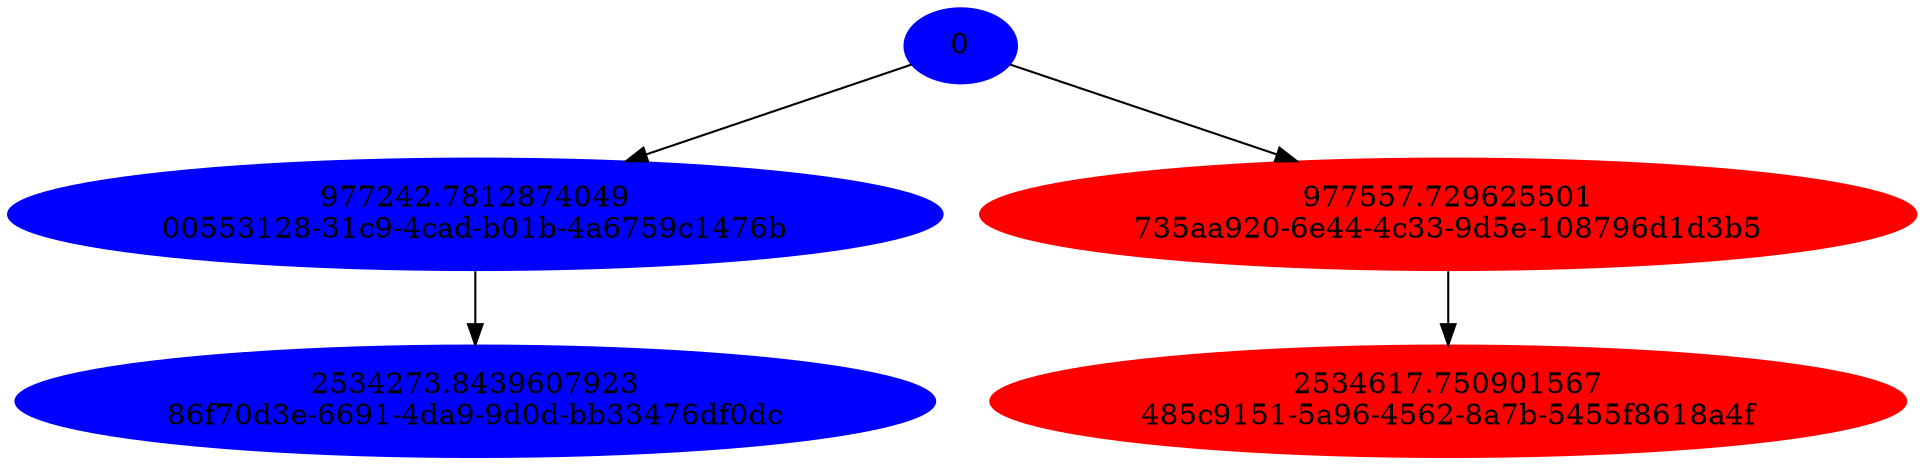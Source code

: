 // Tree
digraph {
	0 [label=0 color=blue style=filled]
	"00553128-31c9-4cad-b01b-4a6759c1476b" [label="977242.7812874049
00553128-31c9-4cad-b01b-4a6759c1476b" color=blue style=filled]
	"735aa920-6e44-4c33-9d5e-108796d1d3b5" [label="977557.729625501
735aa920-6e44-4c33-9d5e-108796d1d3b5" color=red style=filled]
	"86f70d3e-6691-4da9-9d0d-bb33476df0dc" [label="2534273.8439607923
86f70d3e-6691-4da9-9d0d-bb33476df0dc" color=blue style=filled]
	"485c9151-5a96-4562-8a7b-5455f8618a4f" [label="2534617.750901567
485c9151-5a96-4562-8a7b-5455f8618a4f" color=red style=filled]
	0 -> "00553128-31c9-4cad-b01b-4a6759c1476b"
	0 -> "735aa920-6e44-4c33-9d5e-108796d1d3b5"
	"00553128-31c9-4cad-b01b-4a6759c1476b" -> "86f70d3e-6691-4da9-9d0d-bb33476df0dc"
	"735aa920-6e44-4c33-9d5e-108796d1d3b5" -> "485c9151-5a96-4562-8a7b-5455f8618a4f"
}
